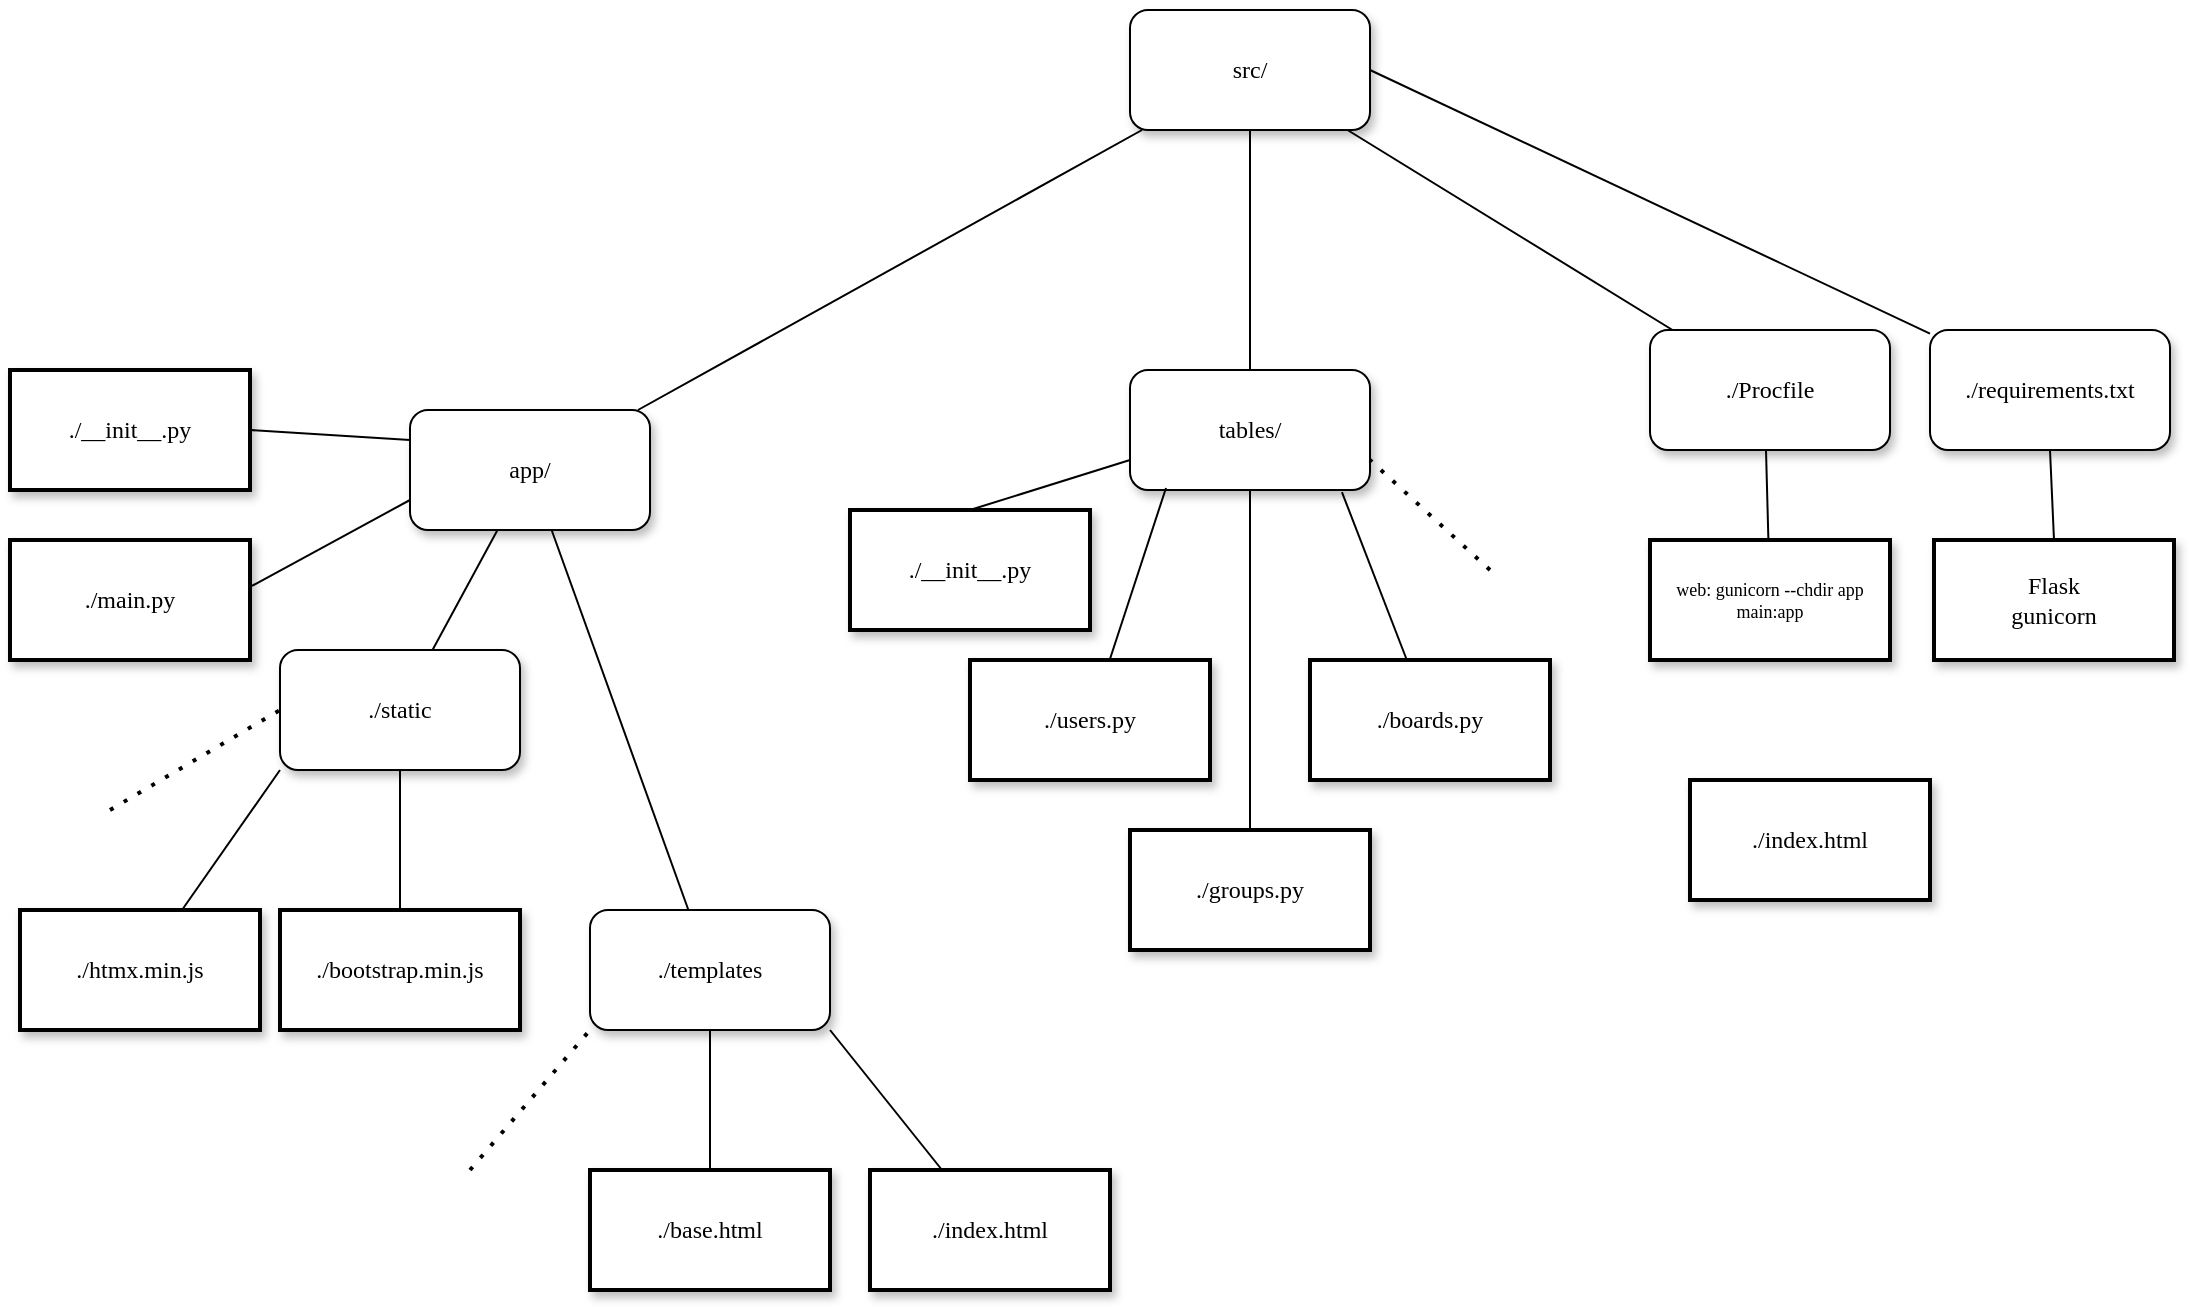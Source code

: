 <mxfile version="23.1.1" type="github">
  <diagram name="Page-1" id="10a91c8b-09ff-31b1-d368-03940ed4cc9e">
    <mxGraphModel dx="1232" dy="1105" grid="1" gridSize="10" guides="1" tooltips="1" connect="1" arrows="1" fold="1" page="1" pageScale="1" pageWidth="1100" pageHeight="850" background="none" math="0" shadow="0">
      <root>
        <mxCell id="0" />
        <mxCell id="1" parent="0" />
        <mxCell id="62893188c0fa7362-1" value="src/" style="whiteSpace=wrap;html=1;rounded=1;shadow=1;labelBackgroundColor=none;strokeWidth=1;fontFamily=Verdana;fontSize=12;align=center;" parent="1" vertex="1">
          <mxGeometry x="570" y="10" width="120" height="60" as="geometry" />
        </mxCell>
        <mxCell id="62893188c0fa7362-2" value="app/" style="whiteSpace=wrap;html=1;rounded=1;shadow=1;labelBackgroundColor=none;strokeWidth=1;fontFamily=Verdana;fontSize=12;align=center;" parent="1" vertex="1">
          <mxGeometry x="210" y="210" width="120" height="60" as="geometry" />
        </mxCell>
        <mxCell id="62893188c0fa7362-3" value="./Procfile" style="whiteSpace=wrap;html=1;rounded=1;shadow=1;labelBackgroundColor=none;strokeWidth=1;fontFamily=Verdana;fontSize=12;align=center;" parent="1" vertex="1">
          <mxGeometry x="830" y="170" width="120" height="60" as="geometry" />
        </mxCell>
        <mxCell id="62893188c0fa7362-4" value="" style="rounded=0;html=1;labelBackgroundColor=none;startArrow=none;startFill=0;startSize=5;endArrow=none;endFill=0;endSize=5;jettySize=auto;orthogonalLoop=1;strokeWidth=1;fontFamily=Verdana;fontSize=12" parent="1" source="62893188c0fa7362-1" target="62893188c0fa7362-3" edge="1">
          <mxGeometry x="-0.3" y="13" relative="1" as="geometry">
            <mxPoint as="offset" />
          </mxGeometry>
        </mxCell>
        <mxCell id="62893188c0fa7362-5" value="" style="rounded=0;html=1;labelBackgroundColor=none;startArrow=none;startFill=0;startSize=5;endArrow=none;endFill=0;endSize=5;jettySize=auto;orthogonalLoop=1;strokeWidth=1;fontFamily=Verdana;fontSize=12" parent="1" source="62893188c0fa7362-1" target="62893188c0fa7362-2" edge="1">
          <mxGeometry x="-0.359" y="-11" relative="1" as="geometry">
            <mxPoint as="offset" />
          </mxGeometry>
        </mxCell>
        <mxCell id="62893188c0fa7362-8" value="./static" style="whiteSpace=wrap;html=1;rounded=1;shadow=1;labelBackgroundColor=none;strokeWidth=1;fontFamily=Verdana;fontSize=12;align=center;" parent="1" vertex="1">
          <mxGeometry x="145" y="330" width="120" height="60" as="geometry" />
        </mxCell>
        <mxCell id="62893188c0fa7362-9" value="./templates" style="whiteSpace=wrap;html=1;rounded=1;shadow=1;labelBackgroundColor=none;strokeWidth=1;fontFamily=Verdana;fontSize=12;align=center;" parent="1" vertex="1">
          <mxGeometry x="300" y="460" width="120" height="60" as="geometry" />
        </mxCell>
        <mxCell id="62893188c0fa7362-14" value="" style="rounded=0;html=1;labelBackgroundColor=none;startArrow=none;startFill=0;startSize=5;endArrow=none;endFill=0;endSize=5;jettySize=auto;orthogonalLoop=1;strokeWidth=1;fontFamily=Verdana;fontSize=12" parent="1" source="62893188c0fa7362-2" target="62893188c0fa7362-8" edge="1">
          <mxGeometry x="-0.208" y="-14" relative="1" as="geometry">
            <mxPoint as="offset" />
          </mxGeometry>
        </mxCell>
        <mxCell id="62893188c0fa7362-15" value="" style="rounded=0;html=1;labelBackgroundColor=none;startArrow=none;startFill=0;startSize=5;endArrow=none;endFill=0;endSize=5;jettySize=auto;orthogonalLoop=1;strokeWidth=1;fontFamily=Verdana;fontSize=12" parent="1" source="62893188c0fa7362-2" target="62893188c0fa7362-9" edge="1">
          <mxGeometry x="-0.2" y="14" relative="1" as="geometry">
            <mxPoint as="offset" />
          </mxGeometry>
        </mxCell>
        <mxCell id="62893188c0fa7362-20" value="./htmx.min.js" style="whiteSpace=wrap;html=1;rounded=0;shadow=1;labelBackgroundColor=none;strokeWidth=2;fontFamily=Verdana;fontSize=12;align=center;" parent="1" vertex="1">
          <mxGeometry x="15" y="460" width="120" height="60" as="geometry" />
        </mxCell>
        <mxCell id="62893188c0fa7362-21" value="./bootstrap.min.js" style="whiteSpace=wrap;html=1;rounded=0;shadow=1;labelBackgroundColor=none;strokeWidth=2;fontFamily=Verdana;fontSize=12;align=center;" parent="1" vertex="1">
          <mxGeometry x="145" y="460" width="120" height="60" as="geometry" />
        </mxCell>
        <mxCell id="62893188c0fa7362-22" value="./index.html" style="whiteSpace=wrap;html=1;rounded=0;shadow=1;labelBackgroundColor=none;strokeWidth=2;fontFamily=Verdana;fontSize=12;align=center;" parent="1" vertex="1">
          <mxGeometry x="440" y="590" width="120" height="60" as="geometry" />
        </mxCell>
        <mxCell id="sidJ7hkvWsn9WyxgjcqS-1" value="./requirements.txt" style="whiteSpace=wrap;html=1;rounded=1;shadow=1;labelBackgroundColor=none;strokeWidth=1;fontFamily=Verdana;fontSize=12;align=center;" vertex="1" parent="1">
          <mxGeometry x="970" y="170" width="120" height="60" as="geometry" />
        </mxCell>
        <mxCell id="sidJ7hkvWsn9WyxgjcqS-2" value="" style="rounded=0;html=1;labelBackgroundColor=none;startArrow=none;startFill=0;startSize=5;endArrow=none;endFill=0;endSize=5;jettySize=auto;orthogonalLoop=1;strokeWidth=1;fontFamily=Verdana;fontSize=12;exitX=1;exitY=0.5;exitDx=0;exitDy=0;" edge="1" parent="1" target="sidJ7hkvWsn9WyxgjcqS-1" source="62893188c0fa7362-1">
          <mxGeometry x="-0.3" y="13" relative="1" as="geometry">
            <mxPoint as="offset" />
            <mxPoint x="860" y="110" as="sourcePoint" />
          </mxGeometry>
        </mxCell>
        <mxCell id="sidJ7hkvWsn9WyxgjcqS-3" value="&lt;div&gt;Flask&lt;/div&gt;&lt;div&gt;gunicorn&lt;br&gt;&lt;/div&gt;" style="whiteSpace=wrap;html=1;rounded=0;shadow=1;labelBackgroundColor=none;strokeWidth=2;fontFamily=Verdana;fontSize=12;align=center;" vertex="1" parent="1">
          <mxGeometry x="972" y="275" width="120" height="60" as="geometry" />
        </mxCell>
        <mxCell id="sidJ7hkvWsn9WyxgjcqS-6" value="&lt;div style=&quot;font-size: 9px;&quot;&gt;web: gunicorn --chdir app main:app&lt;br&gt;&lt;/div&gt;" style="whiteSpace=wrap;html=1;rounded=0;shadow=1;labelBackgroundColor=none;strokeWidth=2;fontFamily=Verdana;fontSize=12;align=center;" vertex="1" parent="1">
          <mxGeometry x="830" y="275" width="120" height="60" as="geometry" />
        </mxCell>
        <mxCell id="sidJ7hkvWsn9WyxgjcqS-7" value="" style="rounded=0;html=1;labelBackgroundColor=none;startArrow=none;startFill=0;startSize=5;endArrow=none;endFill=0;endSize=5;jettySize=auto;orthogonalLoop=1;strokeWidth=1;fontFamily=Verdana;fontSize=12;exitX=0.5;exitY=1;exitDx=0;exitDy=0;" edge="1" parent="1" target="sidJ7hkvWsn9WyxgjcqS-6">
          <mxGeometry x="0.137" y="16" relative="1" as="geometry">
            <mxPoint as="offset" />
            <mxPoint x="888" y="230" as="sourcePoint" />
          </mxGeometry>
        </mxCell>
        <mxCell id="sidJ7hkvWsn9WyxgjcqS-8" value="" style="rounded=0;html=1;labelBackgroundColor=none;startArrow=none;startFill=0;startSize=5;endArrow=none;endFill=0;endSize=5;jettySize=auto;orthogonalLoop=1;strokeWidth=1;fontFamily=Verdana;fontSize=12;exitX=0.5;exitY=1;exitDx=0;exitDy=0;entryX=0.5;entryY=0;entryDx=0;entryDy=0;" edge="1" parent="1" source="sidJ7hkvWsn9WyxgjcqS-1" target="sidJ7hkvWsn9WyxgjcqS-3">
          <mxGeometry x="0.137" y="16" relative="1" as="geometry">
            <mxPoint as="offset" />
            <mxPoint x="861" y="240" as="sourcePoint" />
            <mxPoint x="862" y="285" as="targetPoint" />
          </mxGeometry>
        </mxCell>
        <mxCell id="sidJ7hkvWsn9WyxgjcqS-10" value="" style="rounded=0;html=1;labelBackgroundColor=none;startArrow=none;startFill=0;startSize=5;endArrow=none;endFill=0;endSize=5;jettySize=auto;orthogonalLoop=1;strokeWidth=1;fontFamily=Verdana;fontSize=12;exitX=0;exitY=0.75;exitDx=0;exitDy=0;entryX=1.008;entryY=0.383;entryDx=0;entryDy=0;entryPerimeter=0;" edge="1" parent="1" target="sidJ7hkvWsn9WyxgjcqS-21" source="62893188c0fa7362-2">
          <mxGeometry x="-0.2" y="14" relative="1" as="geometry">
            <mxPoint as="offset" />
            <mxPoint x="-10" y="250" as="sourcePoint" />
            <mxPoint x="130" y="301.304" as="targetPoint" />
          </mxGeometry>
        </mxCell>
        <mxCell id="sidJ7hkvWsn9WyxgjcqS-11" value="./base.html" style="whiteSpace=wrap;html=1;rounded=0;shadow=1;labelBackgroundColor=none;strokeWidth=2;fontFamily=Verdana;fontSize=12;align=center;" vertex="1" parent="1">
          <mxGeometry x="300" y="590" width="120" height="60" as="geometry" />
        </mxCell>
        <mxCell id="sidJ7hkvWsn9WyxgjcqS-12" value="" style="endArrow=none;html=1;rounded=0;entryX=0.5;entryY=1;entryDx=0;entryDy=0;exitX=0.5;exitY=0;exitDx=0;exitDy=0;" edge="1" parent="1" source="sidJ7hkvWsn9WyxgjcqS-11" target="62893188c0fa7362-9">
          <mxGeometry width="50" height="50" relative="1" as="geometry">
            <mxPoint x="290" y="770" as="sourcePoint" />
            <mxPoint x="340" y="720" as="targetPoint" />
          </mxGeometry>
        </mxCell>
        <mxCell id="sidJ7hkvWsn9WyxgjcqS-13" value="" style="endArrow=none;html=1;rounded=0;entryX=1;entryY=1;entryDx=0;entryDy=0;" edge="1" parent="1" source="62893188c0fa7362-22" target="62893188c0fa7362-9">
          <mxGeometry width="50" height="50" relative="1" as="geometry">
            <mxPoint x="290" y="770" as="sourcePoint" />
            <mxPoint x="340" y="720" as="targetPoint" />
          </mxGeometry>
        </mxCell>
        <mxCell id="sidJ7hkvWsn9WyxgjcqS-14" value="" style="endArrow=none;html=1;rounded=0;entryX=0.5;entryY=1;entryDx=0;entryDy=0;exitX=0.5;exitY=0;exitDx=0;exitDy=0;" edge="1" parent="1" source="62893188c0fa7362-21" target="62893188c0fa7362-8">
          <mxGeometry width="50" height="50" relative="1" as="geometry">
            <mxPoint x="335" y="640" as="sourcePoint" />
            <mxPoint x="385" y="590" as="targetPoint" />
          </mxGeometry>
        </mxCell>
        <mxCell id="sidJ7hkvWsn9WyxgjcqS-15" value="" style="endArrow=none;html=1;rounded=0;entryX=0;entryY=1;entryDx=0;entryDy=0;" edge="1" parent="1" source="62893188c0fa7362-20" target="62893188c0fa7362-8">
          <mxGeometry width="50" height="50" relative="1" as="geometry">
            <mxPoint x="335" y="640" as="sourcePoint" />
            <mxPoint x="385" y="590" as="targetPoint" />
          </mxGeometry>
        </mxCell>
        <mxCell id="sidJ7hkvWsn9WyxgjcqS-17" value="" style="rounded=0;html=1;labelBackgroundColor=none;startArrow=none;startFill=0;startSize=5;endArrow=none;endFill=0;endSize=5;jettySize=auto;orthogonalLoop=1;strokeWidth=1;fontFamily=Verdana;fontSize=12;exitX=0;exitY=0.25;exitDx=0;exitDy=0;entryX=1;entryY=0.5;entryDx=0;entryDy=0;" edge="1" parent="1" target="sidJ7hkvWsn9WyxgjcqS-20" source="62893188c0fa7362-2">
          <mxGeometry x="-0.2" y="14" relative="1" as="geometry">
            <mxPoint as="offset" />
            <mxPoint x="300" y="140" as="sourcePoint" />
            <mxPoint x="130" y="242.174" as="targetPoint" />
          </mxGeometry>
        </mxCell>
        <mxCell id="sidJ7hkvWsn9WyxgjcqS-18" value="tables/" style="whiteSpace=wrap;html=1;rounded=1;shadow=1;labelBackgroundColor=none;strokeWidth=1;fontFamily=Verdana;fontSize=12;align=center;" vertex="1" parent="1">
          <mxGeometry x="570" y="190" width="120" height="60" as="geometry" />
        </mxCell>
        <mxCell id="sidJ7hkvWsn9WyxgjcqS-19" value="" style="endArrow=none;html=1;rounded=0;entryX=0.5;entryY=1;entryDx=0;entryDy=0;exitX=0.5;exitY=0;exitDx=0;exitDy=0;" edge="1" parent="1" source="sidJ7hkvWsn9WyxgjcqS-18" target="62893188c0fa7362-1">
          <mxGeometry width="50" height="50" relative="1" as="geometry">
            <mxPoint x="610" y="470" as="sourcePoint" />
            <mxPoint x="660" y="420" as="targetPoint" />
          </mxGeometry>
        </mxCell>
        <mxCell id="sidJ7hkvWsn9WyxgjcqS-20" value="./__init__.py" style="whiteSpace=wrap;html=1;rounded=0;shadow=1;labelBackgroundColor=none;strokeWidth=2;fontFamily=Verdana;fontSize=12;align=center;" vertex="1" parent="1">
          <mxGeometry x="10" y="190" width="120" height="60" as="geometry" />
        </mxCell>
        <mxCell id="sidJ7hkvWsn9WyxgjcqS-21" value="./main.py" style="whiteSpace=wrap;html=1;rounded=0;shadow=1;labelBackgroundColor=none;strokeWidth=2;fontFamily=Verdana;fontSize=12;align=center;" vertex="1" parent="1">
          <mxGeometry x="10" y="275" width="120" height="60" as="geometry" />
        </mxCell>
        <mxCell id="sidJ7hkvWsn9WyxgjcqS-22" value="./index.html" style="whiteSpace=wrap;html=1;rounded=0;shadow=1;labelBackgroundColor=none;strokeWidth=2;fontFamily=Verdana;fontSize=12;align=center;" vertex="1" parent="1">
          <mxGeometry x="850" y="395" width="120" height="60" as="geometry" />
        </mxCell>
        <mxCell id="sidJ7hkvWsn9WyxgjcqS-23" value="./__init__.py" style="whiteSpace=wrap;html=1;rounded=0;shadow=1;labelBackgroundColor=none;strokeWidth=2;fontFamily=Verdana;fontSize=12;align=center;" vertex="1" parent="1">
          <mxGeometry x="430" y="260" width="120" height="60" as="geometry" />
        </mxCell>
        <mxCell id="sidJ7hkvWsn9WyxgjcqS-24" value="./users.py" style="whiteSpace=wrap;html=1;rounded=0;shadow=1;labelBackgroundColor=none;strokeWidth=2;fontFamily=Verdana;fontSize=12;align=center;" vertex="1" parent="1">
          <mxGeometry x="490" y="335" width="120" height="60" as="geometry" />
        </mxCell>
        <mxCell id="sidJ7hkvWsn9WyxgjcqS-25" value="./groups.py" style="whiteSpace=wrap;html=1;rounded=0;shadow=1;labelBackgroundColor=none;strokeWidth=2;fontFamily=Verdana;fontSize=12;align=center;" vertex="1" parent="1">
          <mxGeometry x="570" y="420" width="120" height="60" as="geometry" />
        </mxCell>
        <mxCell id="sidJ7hkvWsn9WyxgjcqS-26" value="./boards.py" style="whiteSpace=wrap;html=1;rounded=0;shadow=1;labelBackgroundColor=none;strokeWidth=2;fontFamily=Verdana;fontSize=12;align=center;" vertex="1" parent="1">
          <mxGeometry x="660" y="335" width="120" height="60" as="geometry" />
        </mxCell>
        <mxCell id="sidJ7hkvWsn9WyxgjcqS-28" value="" style="endArrow=none;html=1;rounded=0;entryX=0;entryY=0.75;entryDx=0;entryDy=0;exitX=0.5;exitY=0;exitDx=0;exitDy=0;" edge="1" parent="1" source="sidJ7hkvWsn9WyxgjcqS-23" target="sidJ7hkvWsn9WyxgjcqS-18">
          <mxGeometry width="50" height="50" relative="1" as="geometry">
            <mxPoint x="610" y="470" as="sourcePoint" />
            <mxPoint x="660" y="420" as="targetPoint" />
          </mxGeometry>
        </mxCell>
        <mxCell id="sidJ7hkvWsn9WyxgjcqS-29" value="" style="endArrow=none;html=1;rounded=0;entryX=0.15;entryY=0.983;entryDx=0;entryDy=0;entryPerimeter=0;" edge="1" parent="1" source="sidJ7hkvWsn9WyxgjcqS-24" target="sidJ7hkvWsn9WyxgjcqS-18">
          <mxGeometry width="50" height="50" relative="1" as="geometry">
            <mxPoint x="610" y="470" as="sourcePoint" />
            <mxPoint x="660" y="420" as="targetPoint" />
          </mxGeometry>
        </mxCell>
        <mxCell id="sidJ7hkvWsn9WyxgjcqS-30" value="" style="endArrow=none;html=1;rounded=0;entryX=0.5;entryY=1;entryDx=0;entryDy=0;exitX=0.5;exitY=0;exitDx=0;exitDy=0;" edge="1" parent="1" source="sidJ7hkvWsn9WyxgjcqS-25" target="sidJ7hkvWsn9WyxgjcqS-18">
          <mxGeometry width="50" height="50" relative="1" as="geometry">
            <mxPoint x="610" y="470" as="sourcePoint" />
            <mxPoint x="660" y="420" as="targetPoint" />
          </mxGeometry>
        </mxCell>
        <mxCell id="sidJ7hkvWsn9WyxgjcqS-31" value="" style="endArrow=none;html=1;rounded=0;entryX=0.883;entryY=1.017;entryDx=0;entryDy=0;entryPerimeter=0;" edge="1" parent="1" source="sidJ7hkvWsn9WyxgjcqS-26" target="sidJ7hkvWsn9WyxgjcqS-18">
          <mxGeometry width="50" height="50" relative="1" as="geometry">
            <mxPoint x="610" y="470" as="sourcePoint" />
            <mxPoint x="660" y="420" as="targetPoint" />
          </mxGeometry>
        </mxCell>
        <mxCell id="sidJ7hkvWsn9WyxgjcqS-33" value="" style="endArrow=none;dashed=1;html=1;dashPattern=1 3;strokeWidth=2;rounded=0;entryX=1;entryY=0.75;entryDx=0;entryDy=0;" edge="1" parent="1" target="sidJ7hkvWsn9WyxgjcqS-18">
          <mxGeometry width="50" height="50" relative="1" as="geometry">
            <mxPoint x="750" y="290" as="sourcePoint" />
            <mxPoint x="660" y="420" as="targetPoint" />
          </mxGeometry>
        </mxCell>
        <mxCell id="sidJ7hkvWsn9WyxgjcqS-34" value="" style="endArrow=none;dashed=1;html=1;dashPattern=1 3;strokeWidth=2;rounded=0;entryX=0;entryY=1;entryDx=0;entryDy=0;" edge="1" parent="1" target="62893188c0fa7362-9">
          <mxGeometry width="50" height="50" relative="1" as="geometry">
            <mxPoint x="240" y="590" as="sourcePoint" />
            <mxPoint x="660" y="420" as="targetPoint" />
          </mxGeometry>
        </mxCell>
        <mxCell id="sidJ7hkvWsn9WyxgjcqS-35" value="" style="endArrow=none;dashed=1;html=1;dashPattern=1 3;strokeWidth=2;rounded=0;entryX=0;entryY=0.5;entryDx=0;entryDy=0;" edge="1" parent="1" target="62893188c0fa7362-8">
          <mxGeometry width="50" height="50" relative="1" as="geometry">
            <mxPoint x="60" y="410" as="sourcePoint" />
            <mxPoint x="660" y="420" as="targetPoint" />
          </mxGeometry>
        </mxCell>
      </root>
    </mxGraphModel>
  </diagram>
</mxfile>
